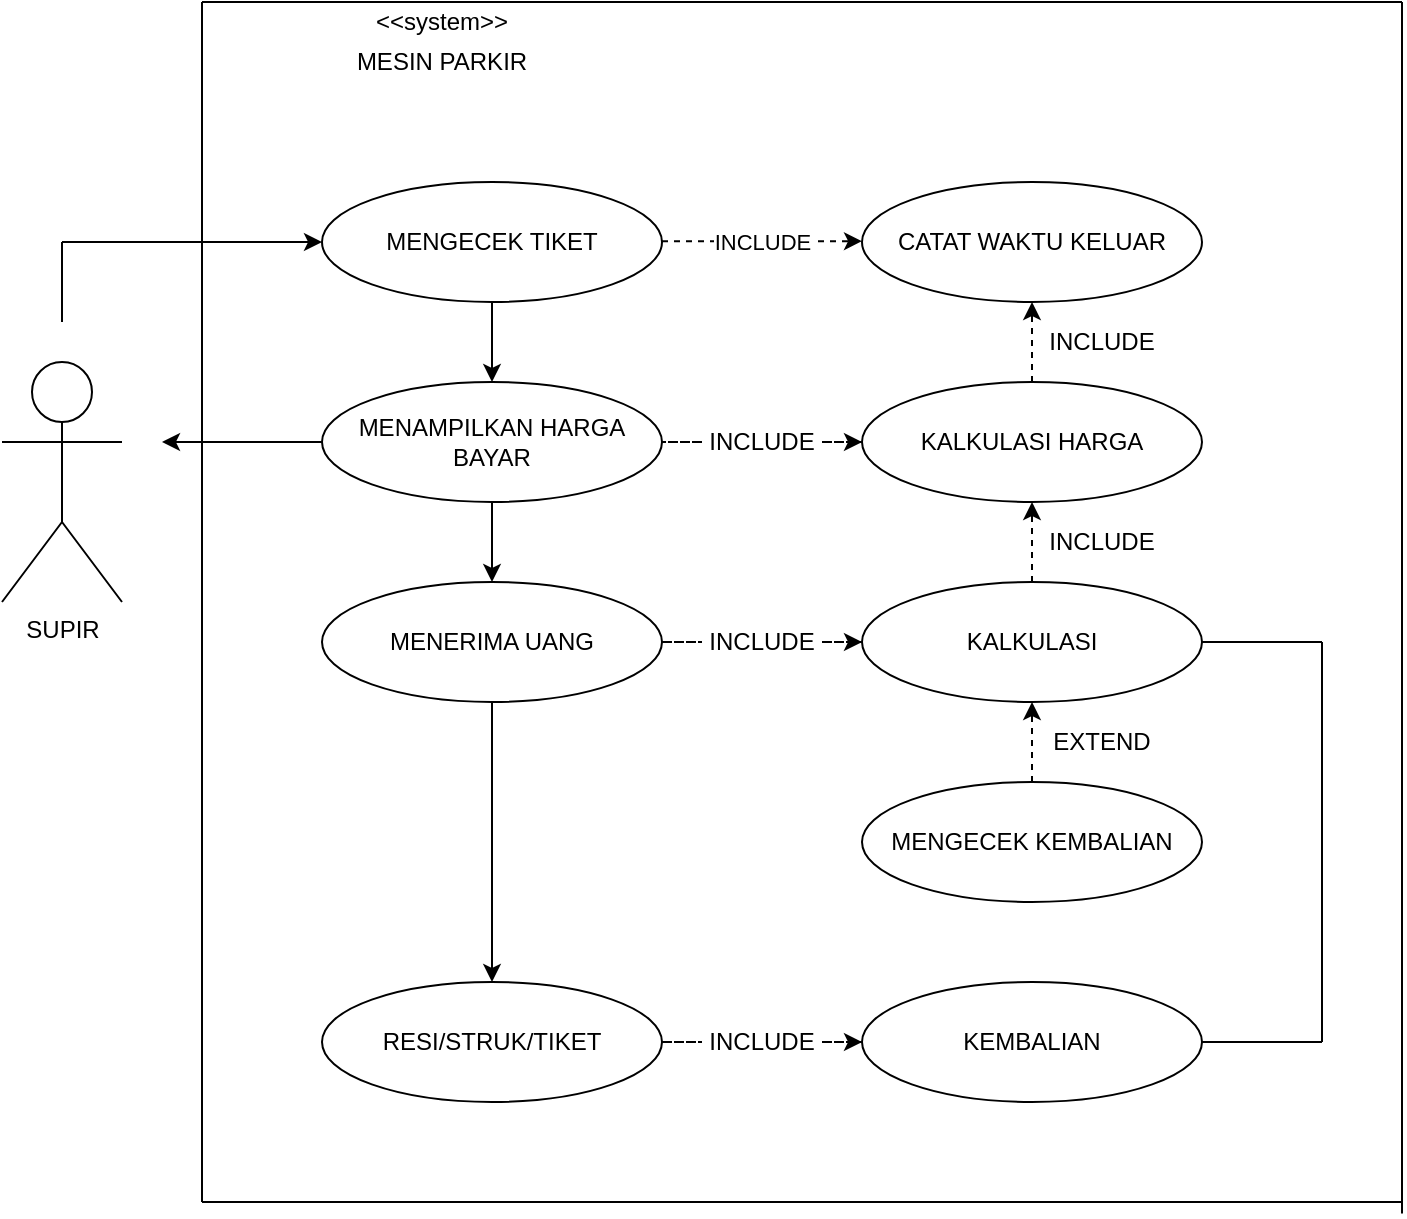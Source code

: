 <mxfile version="13.8.1" type="github"><diagram id="EPZU8LvpSXaMudUP-OnR" name="Page-1"><mxGraphModel dx="1332" dy="491" grid="1" gridSize="10" guides="1" tooltips="1" connect="1" arrows="1" fold="1" page="1" pageScale="1" pageWidth="850" pageHeight="1100" math="0" shadow="0"><root><mxCell id="0"/><mxCell id="1" parent="0"/><mxCell id="7uoYmfErAtaUU7evWr2x-1" value="SUPIR" style="shape=umlActor;verticalLabelPosition=bottom;verticalAlign=top;html=1;outlineConnect=0;" vertex="1" parent="1"><mxGeometry x="100" y="300" width="60" height="120" as="geometry"/></mxCell><mxCell id="7uoYmfErAtaUU7evWr2x-2" value="MESIN PARKIR" style="text;html=1;strokeColor=none;fillColor=none;align=center;verticalAlign=middle;whiteSpace=wrap;rounded=0;" vertex="1" parent="1"><mxGeometry x="270" y="140" width="100" height="20" as="geometry"/></mxCell><mxCell id="7uoYmfErAtaUU7evWr2x-3" value="&amp;lt;&amp;lt;system&amp;gt;&amp;gt;" style="text;html=1;strokeColor=none;fillColor=none;align=center;verticalAlign=middle;whiteSpace=wrap;rounded=0;" vertex="1" parent="1"><mxGeometry x="270" y="120" width="100" height="20" as="geometry"/></mxCell><mxCell id="7uoYmfErAtaUU7evWr2x-4" value="CATAT WAKTU KELUAR" style="ellipse;whiteSpace=wrap;html=1;" vertex="1" parent="1"><mxGeometry x="530" y="210" width="170" height="60" as="geometry"/></mxCell><mxCell id="7uoYmfErAtaUU7evWr2x-29" style="edgeStyle=orthogonalEdgeStyle;rounded=0;orthogonalLoop=1;jettySize=auto;html=1;exitX=0.5;exitY=1;exitDx=0;exitDy=0;entryX=0.5;entryY=0;entryDx=0;entryDy=0;strokeColor=#000000;" edge="1" parent="1" source="7uoYmfErAtaUU7evWr2x-21" target="7uoYmfErAtaUU7evWr2x-28"><mxGeometry relative="1" as="geometry"/></mxCell><mxCell id="7uoYmfErAtaUU7evWr2x-21" value="MENGECEK TIKET" style="ellipse;whiteSpace=wrap;html=1;" vertex="1" parent="1"><mxGeometry x="260" y="210" width="170" height="60" as="geometry"/></mxCell><mxCell id="7uoYmfErAtaUU7evWr2x-24" value="" style="endArrow=classic;html=1;dashed=1;strokeColor=#000000;" edge="1" parent="1"><mxGeometry relative="1" as="geometry"><mxPoint x="430" y="239.58" as="sourcePoint"/><mxPoint x="530" y="239.58" as="targetPoint"/></mxGeometry></mxCell><mxCell id="7uoYmfErAtaUU7evWr2x-25" value="INCLUDE" style="edgeLabel;resizable=0;html=1;align=center;verticalAlign=middle;" connectable="0" vertex="1" parent="7uoYmfErAtaUU7evWr2x-24"><mxGeometry relative="1" as="geometry"/></mxCell><mxCell id="7uoYmfErAtaUU7evWr2x-57" style="edgeStyle=orthogonalEdgeStyle;rounded=0;orthogonalLoop=1;jettySize=auto;html=1;exitX=0;exitY=0.5;exitDx=0;exitDy=0;endArrow=classic;endFill=1;strokeColor=#000000;" edge="1" parent="1" source="7uoYmfErAtaUU7evWr2x-28"><mxGeometry relative="1" as="geometry"><mxPoint x="180" y="340" as="targetPoint"/><Array as="points"><mxPoint x="190" y="340"/><mxPoint x="190" y="340"/></Array></mxGeometry></mxCell><mxCell id="7uoYmfErAtaUU7evWr2x-59" style="edgeStyle=orthogonalEdgeStyle;rounded=0;orthogonalLoop=1;jettySize=auto;html=1;exitX=0.5;exitY=1;exitDx=0;exitDy=0;entryX=0.5;entryY=0;entryDx=0;entryDy=0;endArrow=classic;endFill=1;strokeColor=#000000;" edge="1" parent="1" source="7uoYmfErAtaUU7evWr2x-28" target="7uoYmfErAtaUU7evWr2x-58"><mxGeometry relative="1" as="geometry"/></mxCell><mxCell id="7uoYmfErAtaUU7evWr2x-28" value="MENAMPILKAN HARGA BAYAR" style="ellipse;whiteSpace=wrap;html=1;" vertex="1" parent="1"><mxGeometry x="260" y="310" width="170" height="60" as="geometry"/></mxCell><mxCell id="7uoYmfErAtaUU7evWr2x-51" style="edgeStyle=orthogonalEdgeStyle;rounded=0;orthogonalLoop=1;jettySize=auto;html=1;entryX=0.5;entryY=1;entryDx=0;entryDy=0;dashed=1;endArrow=classic;endFill=1;strokeColor=#000000;" edge="1" parent="1" source="7uoYmfErAtaUU7evWr2x-39" target="7uoYmfErAtaUU7evWr2x-4"><mxGeometry relative="1" as="geometry"/></mxCell><mxCell id="7uoYmfErAtaUU7evWr2x-39" value="KALKULASI HARGA" style="ellipse;whiteSpace=wrap;html=1;" vertex="1" parent="1"><mxGeometry x="530" y="310" width="170" height="60" as="geometry"/></mxCell><mxCell id="7uoYmfErAtaUU7evWr2x-44" style="edgeStyle=orthogonalEdgeStyle;rounded=0;orthogonalLoop=1;jettySize=auto;html=1;entryX=1;entryY=0.5;entryDx=0;entryDy=0;dashed=1;endArrow=none;endFill=0;strokeColor=#000000;" edge="1" parent="1" source="7uoYmfErAtaUU7evWr2x-41" target="7uoYmfErAtaUU7evWr2x-28"><mxGeometry relative="1" as="geometry"/></mxCell><mxCell id="7uoYmfErAtaUU7evWr2x-45" style="edgeStyle=orthogonalEdgeStyle;rounded=0;orthogonalLoop=1;jettySize=auto;html=1;entryX=0;entryY=0.5;entryDx=0;entryDy=0;dashed=1;endArrow=classic;endFill=1;strokeColor=#000000;" edge="1" parent="1" source="7uoYmfErAtaUU7evWr2x-41" target="7uoYmfErAtaUU7evWr2x-39"><mxGeometry relative="1" as="geometry"/></mxCell><mxCell id="7uoYmfErAtaUU7evWr2x-41" value="INCLUDE" style="text;html=1;strokeColor=none;fillColor=none;align=center;verticalAlign=middle;whiteSpace=wrap;rounded=0;" vertex="1" parent="1"><mxGeometry x="450" y="330" width="60" height="20" as="geometry"/></mxCell><mxCell id="7uoYmfErAtaUU7evWr2x-48" value="INCLUDE" style="text;html=1;strokeColor=none;fillColor=none;align=center;verticalAlign=middle;whiteSpace=wrap;rounded=0;" vertex="1" parent="1"><mxGeometry x="620" y="280" width="60" height="20" as="geometry"/></mxCell><mxCell id="7uoYmfErAtaUU7evWr2x-55" value="" style="endArrow=none;html=1;strokeColor=#000000;" edge="1" parent="1"><mxGeometry width="50" height="50" relative="1" as="geometry"><mxPoint x="130" y="280" as="sourcePoint"/><mxPoint x="130" y="240" as="targetPoint"/></mxGeometry></mxCell><mxCell id="7uoYmfErAtaUU7evWr2x-56" value="" style="endArrow=classic;html=1;strokeColor=#000000;entryX=0;entryY=0.5;entryDx=0;entryDy=0;" edge="1" parent="1" target="7uoYmfErAtaUU7evWr2x-21"><mxGeometry width="50" height="50" relative="1" as="geometry"><mxPoint x="130" y="240" as="sourcePoint"/><mxPoint x="215" y="239.66" as="targetPoint"/></mxGeometry></mxCell><mxCell id="7uoYmfErAtaUU7evWr2x-61" style="edgeStyle=orthogonalEdgeStyle;rounded=0;orthogonalLoop=1;jettySize=auto;html=1;entryX=0;entryY=0.5;entryDx=0;entryDy=0;endArrow=classic;endFill=1;strokeColor=#000000;dashed=1;" edge="1" parent="1" source="7uoYmfErAtaUU7evWr2x-62" target="7uoYmfErAtaUU7evWr2x-60"><mxGeometry relative="1" as="geometry"/></mxCell><mxCell id="7uoYmfErAtaUU7evWr2x-70" style="edgeStyle=orthogonalEdgeStyle;rounded=0;orthogonalLoop=1;jettySize=auto;html=1;endArrow=classic;endFill=1;strokeColor=#000000;" edge="1" parent="1" source="7uoYmfErAtaUU7evWr2x-58" target="7uoYmfErAtaUU7evWr2x-69"><mxGeometry relative="1" as="geometry"/></mxCell><mxCell id="7uoYmfErAtaUU7evWr2x-58" value="MENERIMA UANG" style="ellipse;whiteSpace=wrap;html=1;" vertex="1" parent="1"><mxGeometry x="260" y="410" width="170" height="60" as="geometry"/></mxCell><mxCell id="7uoYmfErAtaUU7evWr2x-64" style="edgeStyle=orthogonalEdgeStyle;rounded=0;orthogonalLoop=1;jettySize=auto;html=1;entryX=0.5;entryY=1;entryDx=0;entryDy=0;dashed=1;endArrow=classic;endFill=1;strokeColor=#000000;" edge="1" parent="1" source="7uoYmfErAtaUU7evWr2x-60" target="7uoYmfErAtaUU7evWr2x-39"><mxGeometry relative="1" as="geometry"/></mxCell><mxCell id="7uoYmfErAtaUU7evWr2x-60" value="KALKULASI" style="ellipse;whiteSpace=wrap;html=1;" vertex="1" parent="1"><mxGeometry x="530" y="410" width="170" height="60" as="geometry"/></mxCell><mxCell id="7uoYmfErAtaUU7evWr2x-62" value="INCLUDE" style="text;html=1;strokeColor=none;fillColor=none;align=center;verticalAlign=middle;whiteSpace=wrap;rounded=0;" vertex="1" parent="1"><mxGeometry x="450" y="430" width="60" height="20" as="geometry"/></mxCell><mxCell id="7uoYmfErAtaUU7evWr2x-63" style="edgeStyle=orthogonalEdgeStyle;rounded=0;orthogonalLoop=1;jettySize=auto;html=1;entryX=0;entryY=0.5;entryDx=0;entryDy=0;endArrow=none;endFill=0;strokeColor=#000000;dashed=1;" edge="1" parent="1" source="7uoYmfErAtaUU7evWr2x-58" target="7uoYmfErAtaUU7evWr2x-62"><mxGeometry relative="1" as="geometry"><mxPoint x="430" y="440.0" as="sourcePoint"/><mxPoint x="530" y="440.0" as="targetPoint"/></mxGeometry></mxCell><mxCell id="7uoYmfErAtaUU7evWr2x-65" value="INCLUDE" style="text;html=1;strokeColor=none;fillColor=none;align=center;verticalAlign=middle;whiteSpace=wrap;rounded=0;" vertex="1" parent="1"><mxGeometry x="620" y="380" width="60" height="20" as="geometry"/></mxCell><mxCell id="7uoYmfErAtaUU7evWr2x-67" style="edgeStyle=orthogonalEdgeStyle;rounded=0;orthogonalLoop=1;jettySize=auto;html=1;exitX=0.5;exitY=0;exitDx=0;exitDy=0;entryX=0.5;entryY=1;entryDx=0;entryDy=0;dashed=1;endArrow=classic;endFill=1;strokeColor=#000000;" edge="1" parent="1" source="7uoYmfErAtaUU7evWr2x-66" target="7uoYmfErAtaUU7evWr2x-60"><mxGeometry relative="1" as="geometry"/></mxCell><mxCell id="7uoYmfErAtaUU7evWr2x-66" value="MENGECEK KEMBALIAN" style="ellipse;whiteSpace=wrap;html=1;" vertex="1" parent="1"><mxGeometry x="530" y="510" width="170" height="60" as="geometry"/></mxCell><mxCell id="7uoYmfErAtaUU7evWr2x-68" value="EXTEND" style="text;html=1;strokeColor=none;fillColor=none;align=center;verticalAlign=middle;whiteSpace=wrap;rounded=0;" vertex="1" parent="1"><mxGeometry x="620" y="480" width="60" height="20" as="geometry"/></mxCell><mxCell id="7uoYmfErAtaUU7evWr2x-78" style="edgeStyle=orthogonalEdgeStyle;rounded=0;orthogonalLoop=1;jettySize=auto;html=1;entryX=0;entryY=0.5;entryDx=0;entryDy=0;endArrow=classic;endFill=1;strokeColor=#000000;dashed=1;" edge="1" parent="1" source="7uoYmfErAtaUU7evWr2x-79" target="7uoYmfErAtaUU7evWr2x-72"><mxGeometry relative="1" as="geometry"/></mxCell><mxCell id="7uoYmfErAtaUU7evWr2x-69" value="RESI/STRUK/TIKET" style="ellipse;whiteSpace=wrap;html=1;" vertex="1" parent="1"><mxGeometry x="260" y="610" width="170" height="60" as="geometry"/></mxCell><mxCell id="7uoYmfErAtaUU7evWr2x-72" value="KEMBALIAN" style="ellipse;whiteSpace=wrap;html=1;" vertex="1" parent="1"><mxGeometry x="530" y="610" width="170" height="60" as="geometry"/></mxCell><mxCell id="7uoYmfErAtaUU7evWr2x-73" value="" style="endArrow=none;html=1;strokeColor=#000000;" edge="1" parent="1"><mxGeometry width="50" height="50" relative="1" as="geometry"><mxPoint x="700" y="440" as="sourcePoint"/><mxPoint x="760" y="440" as="targetPoint"/></mxGeometry></mxCell><mxCell id="7uoYmfErAtaUU7evWr2x-76" value="" style="endArrow=none;html=1;strokeColor=#000000;" edge="1" parent="1"><mxGeometry width="50" height="50" relative="1" as="geometry"><mxPoint x="760" y="640" as="sourcePoint"/><mxPoint x="760" y="440" as="targetPoint"/></mxGeometry></mxCell><mxCell id="7uoYmfErAtaUU7evWr2x-77" value="" style="endArrow=none;html=1;strokeColor=#000000;" edge="1" parent="1"><mxGeometry width="50" height="50" relative="1" as="geometry"><mxPoint x="700" y="640" as="sourcePoint"/><mxPoint x="760" y="640" as="targetPoint"/></mxGeometry></mxCell><mxCell id="7uoYmfErAtaUU7evWr2x-79" value="INCLUDE" style="text;html=1;strokeColor=none;fillColor=none;align=center;verticalAlign=middle;whiteSpace=wrap;rounded=0;" vertex="1" parent="1"><mxGeometry x="450" y="630" width="60" height="20" as="geometry"/></mxCell><mxCell id="7uoYmfErAtaUU7evWr2x-80" style="edgeStyle=orthogonalEdgeStyle;rounded=0;orthogonalLoop=1;jettySize=auto;html=1;entryX=0;entryY=0.5;entryDx=0;entryDy=0;endArrow=none;endFill=0;strokeColor=#000000;dashed=1;" edge="1" parent="1" source="7uoYmfErAtaUU7evWr2x-69" target="7uoYmfErAtaUU7evWr2x-79"><mxGeometry relative="1" as="geometry"><mxPoint x="430" y="640" as="sourcePoint"/><mxPoint x="530" y="640" as="targetPoint"/></mxGeometry></mxCell><mxCell id="7uoYmfErAtaUU7evWr2x-83" value="" style="endArrow=none;html=1;strokeColor=#000000;endFill=0;" edge="1" parent="1"><mxGeometry width="50" height="50" relative="1" as="geometry"><mxPoint x="200" y="720" as="sourcePoint"/><mxPoint x="200" y="120" as="targetPoint"/></mxGeometry></mxCell><mxCell id="7uoYmfErAtaUU7evWr2x-84" value="" style="endArrow=none;html=1;strokeColor=#000000;" edge="1" parent="1"><mxGeometry width="50" height="50" relative="1" as="geometry"><mxPoint x="200" y="120" as="sourcePoint"/><mxPoint x="800" y="120" as="targetPoint"/></mxGeometry></mxCell><mxCell id="7uoYmfErAtaUU7evWr2x-85" value="" style="endArrow=none;html=1;strokeColor=#000000;" edge="1" parent="1"><mxGeometry width="50" height="50" relative="1" as="geometry"><mxPoint x="800" y="725.714" as="sourcePoint"/><mxPoint x="800" y="120" as="targetPoint"/></mxGeometry></mxCell><mxCell id="7uoYmfErAtaUU7evWr2x-86" value="" style="endArrow=none;html=1;strokeColor=#000000;" edge="1" parent="1"><mxGeometry width="50" height="50" relative="1" as="geometry"><mxPoint x="200" y="720" as="sourcePoint"/><mxPoint x="800" y="720" as="targetPoint"/></mxGeometry></mxCell></root></mxGraphModel></diagram></mxfile>